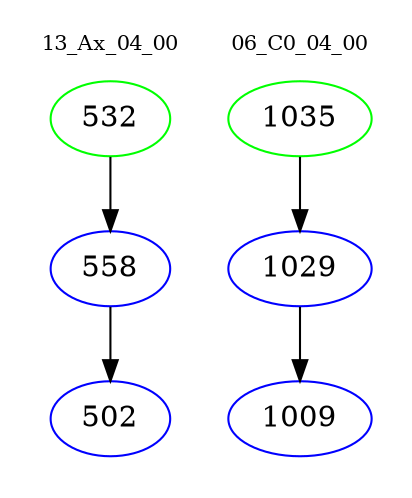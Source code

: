 digraph{
subgraph cluster_0 {
color = white
label = "13_Ax_04_00";
fontsize=10;
T0_532 [label="532", color="green"]
T0_532 -> T0_558 [color="black"]
T0_558 [label="558", color="blue"]
T0_558 -> T0_502 [color="black"]
T0_502 [label="502", color="blue"]
}
subgraph cluster_1 {
color = white
label = "06_C0_04_00";
fontsize=10;
T1_1035 [label="1035", color="green"]
T1_1035 -> T1_1029 [color="black"]
T1_1029 [label="1029", color="blue"]
T1_1029 -> T1_1009 [color="black"]
T1_1009 [label="1009", color="blue"]
}
}
